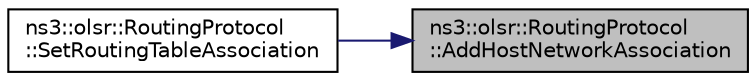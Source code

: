 digraph "ns3::olsr::RoutingProtocol::AddHostNetworkAssociation"
{
 // LATEX_PDF_SIZE
  edge [fontname="Helvetica",fontsize="10",labelfontname="Helvetica",labelfontsize="10"];
  node [fontname="Helvetica",fontsize="10",shape=record];
  rankdir="RL";
  Node1 [label="ns3::olsr::RoutingProtocol\l::AddHostNetworkAssociation",height=0.2,width=0.4,color="black", fillcolor="grey75", style="filled", fontcolor="black",tooltip="Injects the specified (networkAddr, netmask) tuple in the list of local HNA associations to be sent b..."];
  Node1 -> Node2 [dir="back",color="midnightblue",fontsize="10",style="solid",fontname="Helvetica"];
  Node2 [label="ns3::olsr::RoutingProtocol\l::SetRoutingTableAssociation",height=0.2,width=0.4,color="black", fillcolor="white", style="filled",URL="$classns3_1_1olsr_1_1_routing_protocol.html#a54e6ae3299f2f4e6390792801fe01ae3",tooltip="Associates the specified Ipv4StaticRouting routing table to the OLSR routing protocol."];
}
